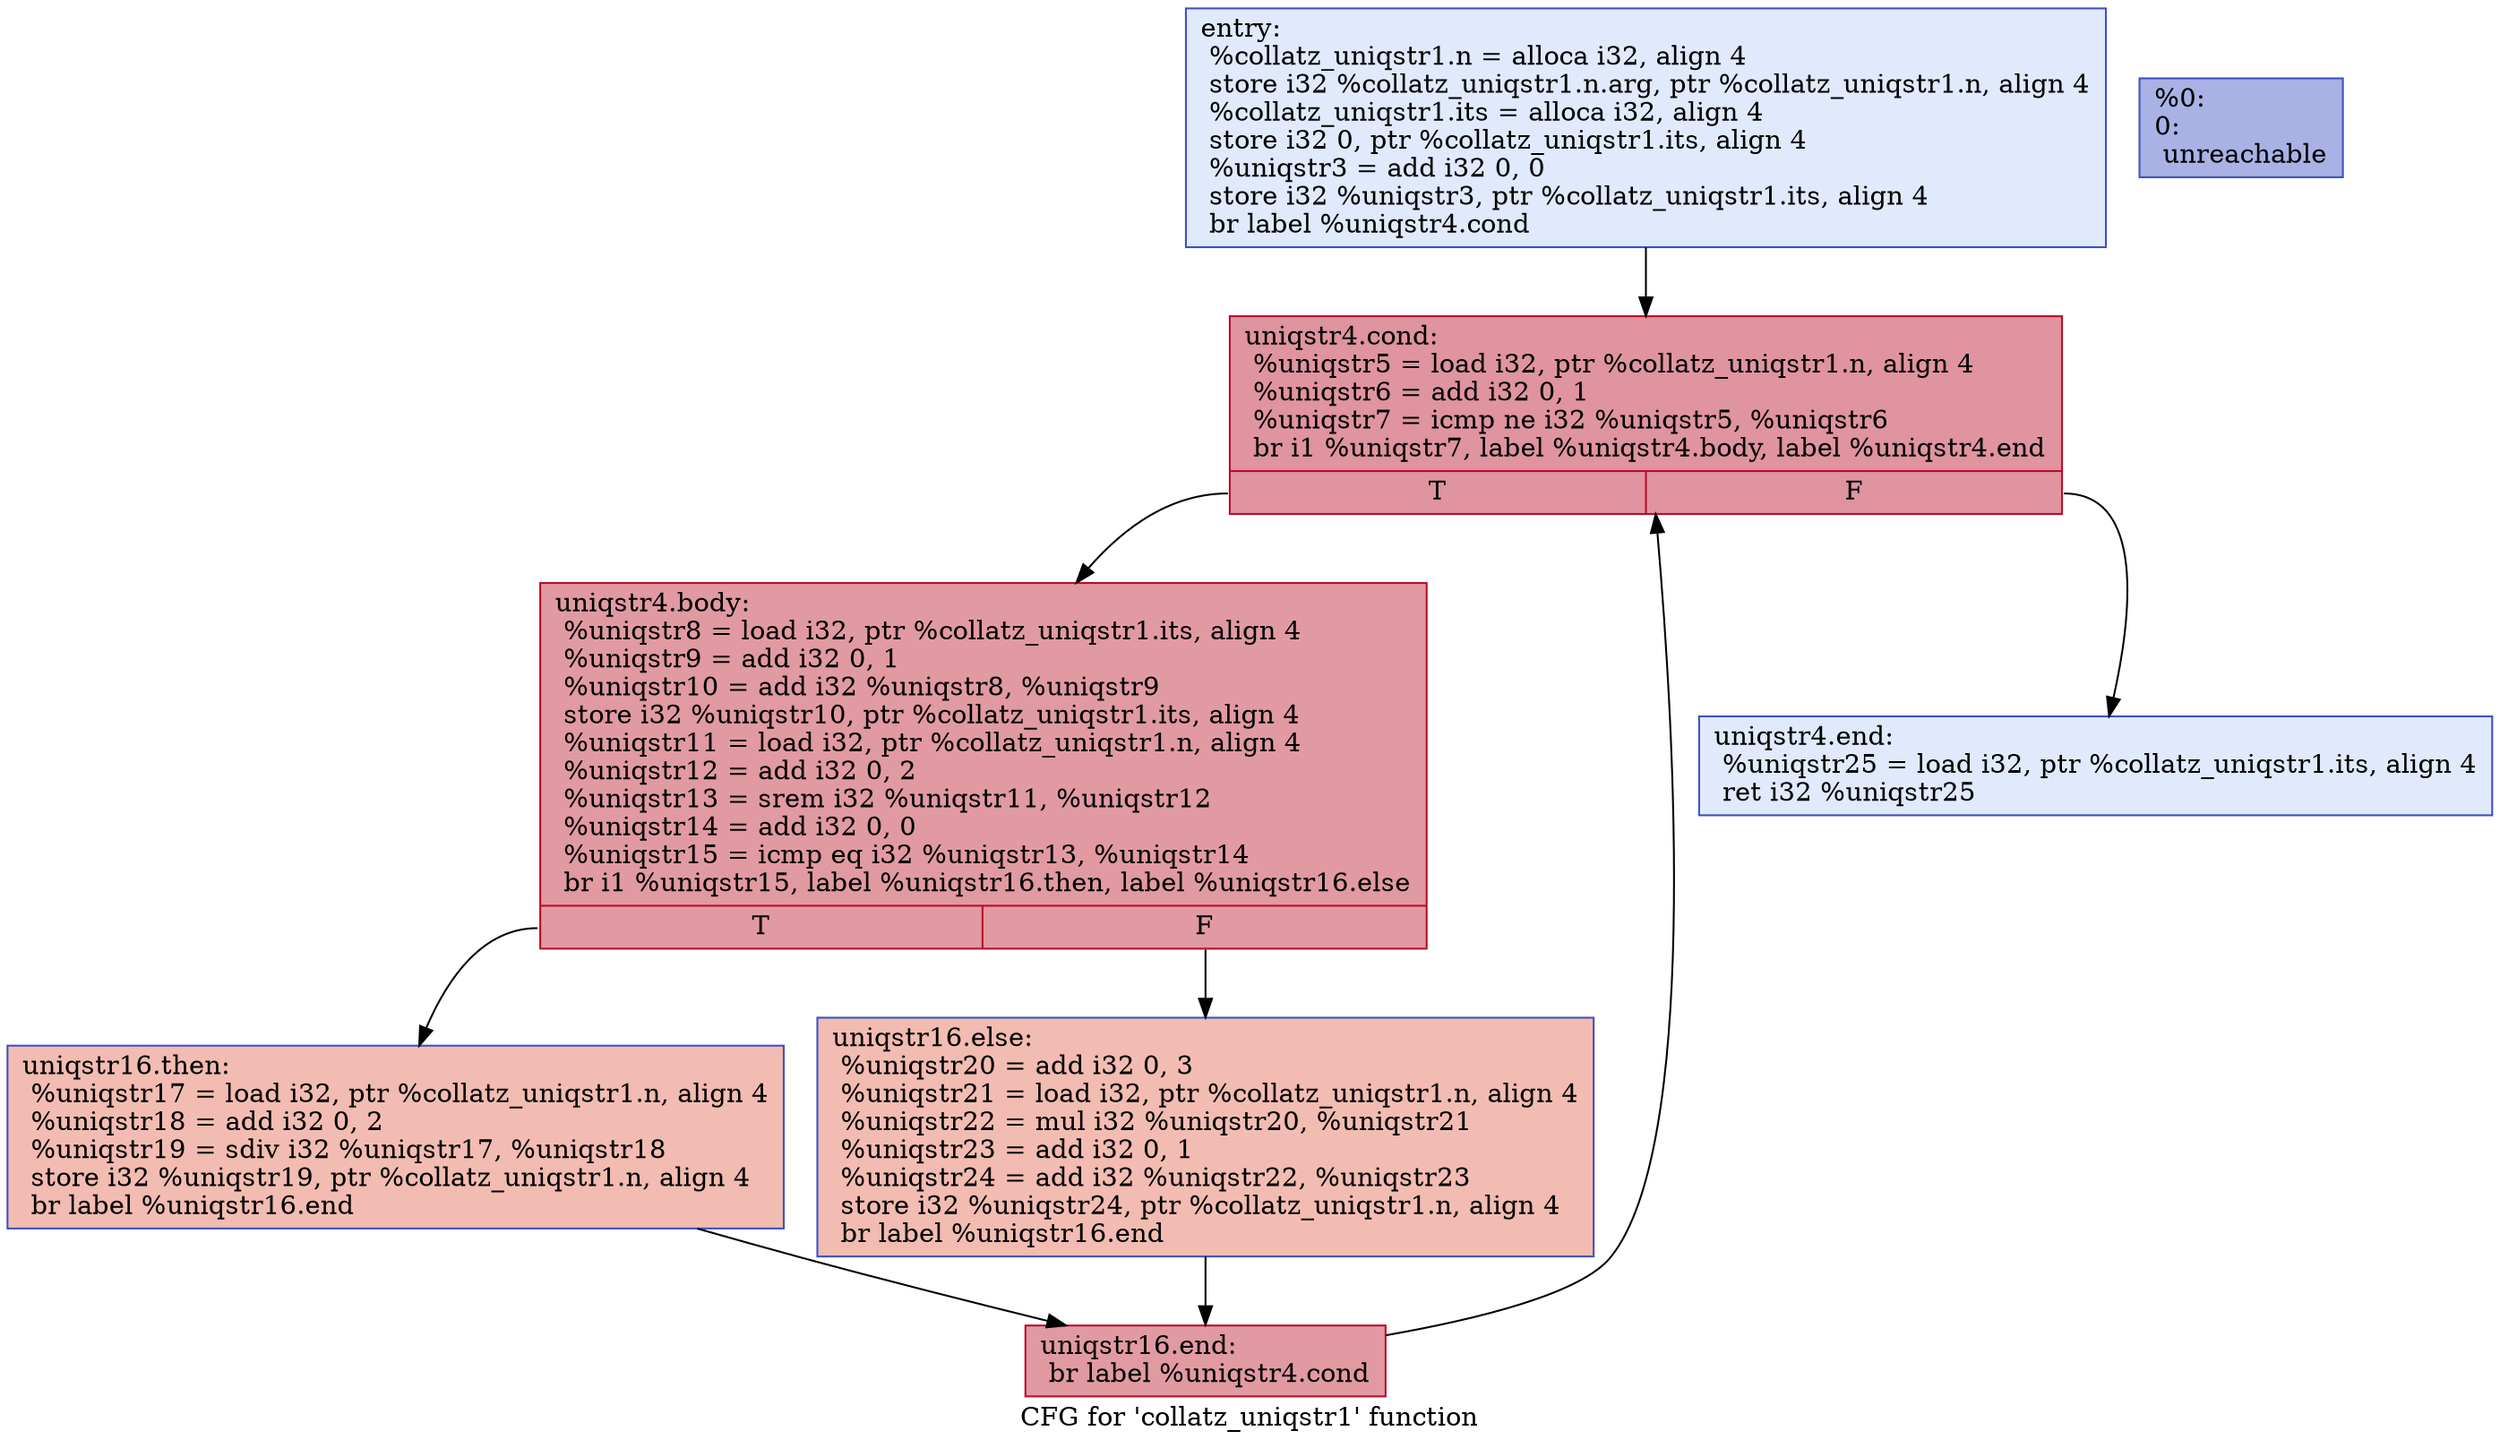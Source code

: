 digraph "CFG for 'collatz_uniqstr1' function" {
	label="CFG for 'collatz_uniqstr1' function";

	Node0x56200e53c660 [shape=record,color="#3d50c3ff", style=filled, fillcolor="#b9d0f970",label="{entry:\l  %collatz_uniqstr1.n = alloca i32, align 4\l  store i32 %collatz_uniqstr1.n.arg, ptr %collatz_uniqstr1.n, align 4\l  %collatz_uniqstr1.its = alloca i32, align 4\l  store i32 0, ptr %collatz_uniqstr1.its, align 4\l  %uniqstr3 = add i32 0, 0\l  store i32 %uniqstr3, ptr %collatz_uniqstr1.its, align 4\l  br label %uniqstr4.cond\l}"];
	Node0x56200e53c660 -> Node0x56200e53c910;
	Node0x56200e53c910 [shape=record,color="#b70d28ff", style=filled, fillcolor="#b70d2870",label="{uniqstr4.cond:                                    \l  %uniqstr5 = load i32, ptr %collatz_uniqstr1.n, align 4\l  %uniqstr6 = add i32 0, 1\l  %uniqstr7 = icmp ne i32 %uniqstr5, %uniqstr6\l  br i1 %uniqstr7, label %uniqstr4.body, label %uniqstr4.end\l|{<s0>T|<s1>F}}"];
	Node0x56200e53c910:s0 -> Node0x56200e53cb90;
	Node0x56200e53c910:s1 -> Node0x56200e53cc10;
	Node0x56200e53cb90 [shape=record,color="#b70d28ff", style=filled, fillcolor="#bb1b2c70",label="{uniqstr4.body:                                    \l  %uniqstr8 = load i32, ptr %collatz_uniqstr1.its, align 4\l  %uniqstr9 = add i32 0, 1\l  %uniqstr10 = add i32 %uniqstr8, %uniqstr9\l  store i32 %uniqstr10, ptr %collatz_uniqstr1.its, align 4\l  %uniqstr11 = load i32, ptr %collatz_uniqstr1.n, align 4\l  %uniqstr12 = add i32 0, 2\l  %uniqstr13 = srem i32 %uniqstr11, %uniqstr12\l  %uniqstr14 = add i32 0, 0\l  %uniqstr15 = icmp eq i32 %uniqstr13, %uniqstr14\l  br i1 %uniqstr15, label %uniqstr16.then, label %uniqstr16.else\l|{<s0>T|<s1>F}}"];
	Node0x56200e53cb90:s0 -> Node0x56200e53d5c0;
	Node0x56200e53cb90:s1 -> Node0x56200e53d640;
	Node0x56200e53d5c0 [shape=record,color="#3d50c3ff", style=filled, fillcolor="#e1675170",label="{uniqstr16.then:                                   \l  %uniqstr17 = load i32, ptr %collatz_uniqstr1.n, align 4\l  %uniqstr18 = add i32 0, 2\l  %uniqstr19 = sdiv i32 %uniqstr17, %uniqstr18\l  store i32 %uniqstr19, ptr %collatz_uniqstr1.n, align 4\l  br label %uniqstr16.end\l}"];
	Node0x56200e53d5c0 -> Node0x56200e53dae0;
	Node0x56200e53d640 [shape=record,color="#3d50c3ff", style=filled, fillcolor="#e1675170",label="{uniqstr16.else:                                   \l  %uniqstr20 = add i32 0, 3\l  %uniqstr21 = load i32, ptr %collatz_uniqstr1.n, align 4\l  %uniqstr22 = mul i32 %uniqstr20, %uniqstr21\l  %uniqstr23 = add i32 0, 1\l  %uniqstr24 = add i32 %uniqstr22, %uniqstr23\l  store i32 %uniqstr24, ptr %collatz_uniqstr1.n, align 4\l  br label %uniqstr16.end\l}"];
	Node0x56200e53d640 -> Node0x56200e53dae0;
	Node0x56200e53dae0 [shape=record,color="#b70d28ff", style=filled, fillcolor="#bb1b2c70",label="{uniqstr16.end:                                    \l  br label %uniqstr4.cond\l}"];
	Node0x56200e53dae0 -> Node0x56200e53c910;
	Node0x56200e53cc10 [shape=record,color="#3d50c3ff", style=filled, fillcolor="#b9d0f970",label="{uniqstr4.end:                                     \l  %uniqstr25 = load i32, ptr %collatz_uniqstr1.its, align 4\l  ret i32 %uniqstr25\l}"];
	Node0x56200e53e510 [shape=record,color="#3d50c3ff", style=filled, fillcolor="#3d50c370",label="{%0:\l0:                                                \l  unreachable\l}"];
}

